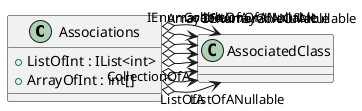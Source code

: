 @startuml
class Associations {
    + ListOfInt : IList<int>
    + ArrayOfInt : int[]
}
class AssociatedClass {
}
Associations o-> "ListOfA" AssociatedClass
Associations o-> "ListOfANullable" AssociatedClass
Associations o-> "CollectionOfA" AssociatedClass
Associations o-> "CollectionOfANullable" AssociatedClass
Associations o-> "IEnumarableOfA" AssociatedClass
Associations o-> "IEnumarableOfANullable" AssociatedClass
Associations o-> "ArrayOfA" AssociatedClass
Associations o-> "ArrayOfANullable" AssociatedClass
@enduml
